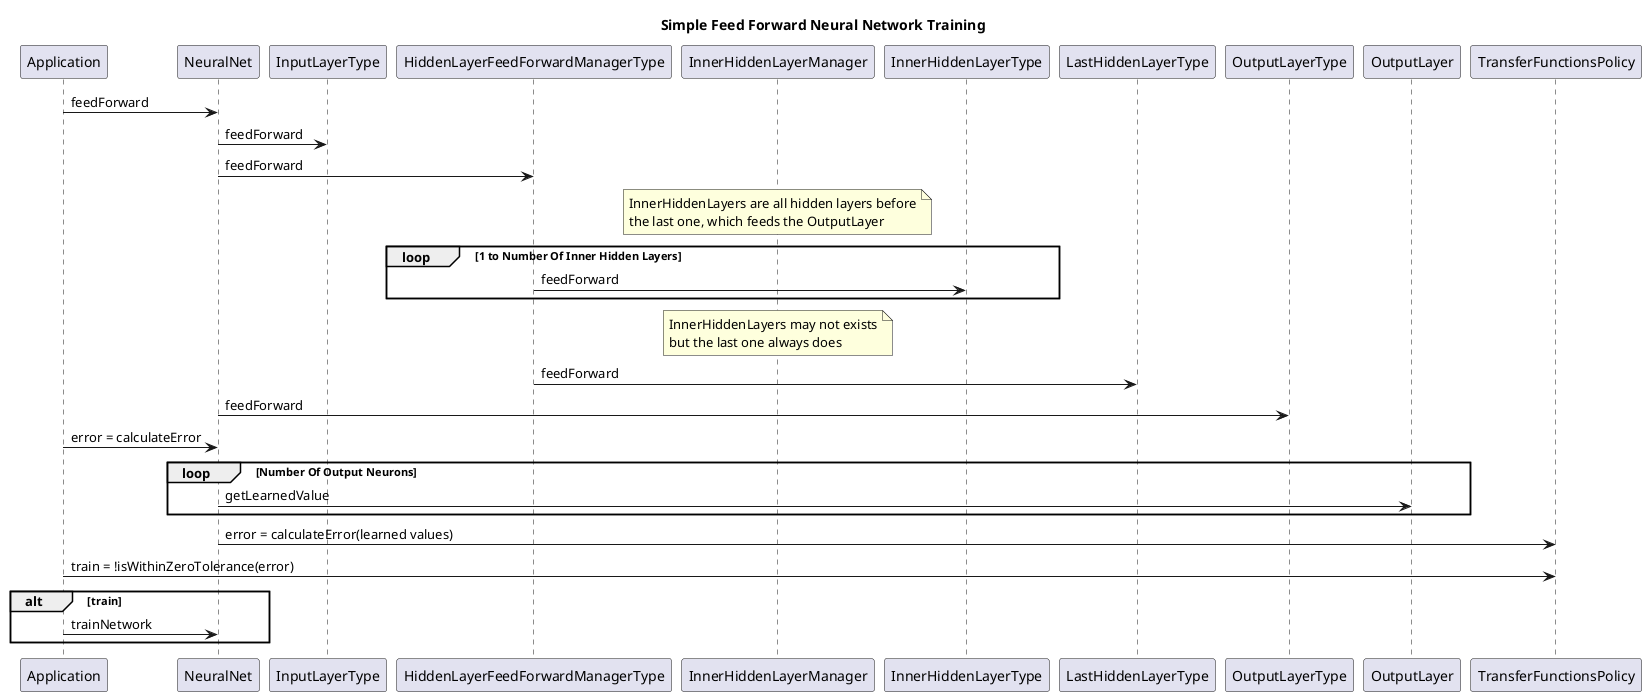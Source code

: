 /'
* Copyright (c) 2020 Intel Corporation
*
* Permission is hereby granted, free of charge, to any person obtaining a copy
* of this software and associated documentation files (the "Software"), to deal
* in the Software without restriction, including without limitation the rights
* to use, copy, modify, merge, publish, distribute, sublicense, and/or sell
* copies of the Software, and to permit persons to whom the Software is
* furnished to do so, subject to the following conditions:
*
* The above copyright notice and this permission notice shall be included in all
* copies or substantial portions of the Software.
*
* THE SOFTWARE IS PROVIDED "AS IS", WITHOUT WARRANTY OF ANY KIND, EXPRESS OR
* IMPLIED, INCLUDING BUT NOT LIMITED TO THE WARRANTIES OF MERCHANTABILITY,
* FITNESS FOR A PARTICULAR PURPOSE AND NONINFRINGEMENT. IN NO EVENT SHALL THE
* AUTHORS OR COPYRIGHT HOLDERS BE LIABLE FOR ANY CLAIM, DAMAGES OR OTHER
* LIABILITY, WHETHER IN AN ACTION OF CONTRACT, TORT OR OTHERWISE, ARISING FROM,
* OUT OF OR IN CONNECTION WITH THE SOFTWARE OR THE USE OR OTHER DEALINGS IN THE
* SOFTWARE.
*'/

@startuml
title Simple Feed Forward Neural Network Training
Application -> NeuralNet : feedForward
NeuralNet -> InputLayerType : feedForward
NeuralNet -> HiddenLayerFeedForwardManagerType : feedForward
note over InnerHiddenLayerManager : InnerHiddenLayers are all hidden layers before\nthe last one, which feeds the OutputLayer
loop 1 to Number Of Inner Hidden Layers
HiddenLayerFeedForwardManagerType -> InnerHiddenLayerType : feedForward
end
note over InnerHiddenLayerManager : InnerHiddenLayers may not exists\nbut the last one always does
HiddenLayerFeedForwardManagerType -> LastHiddenLayerType : feedForward
NeuralNet -> OutputLayerType : feedForward
Application -> NeuralNet : error = calculateError
loop Number Of Output Neurons
NeuralNet -> OutputLayer : getLearnedValue
end
NeuralNet -> TransferFunctionsPolicy : error = calculateError(learned values)
Application -> TransferFunctionsPolicy : train = !isWithinZeroTolerance(error)
alt train
Application -> NeuralNet : trainNetwork
end
@enduml